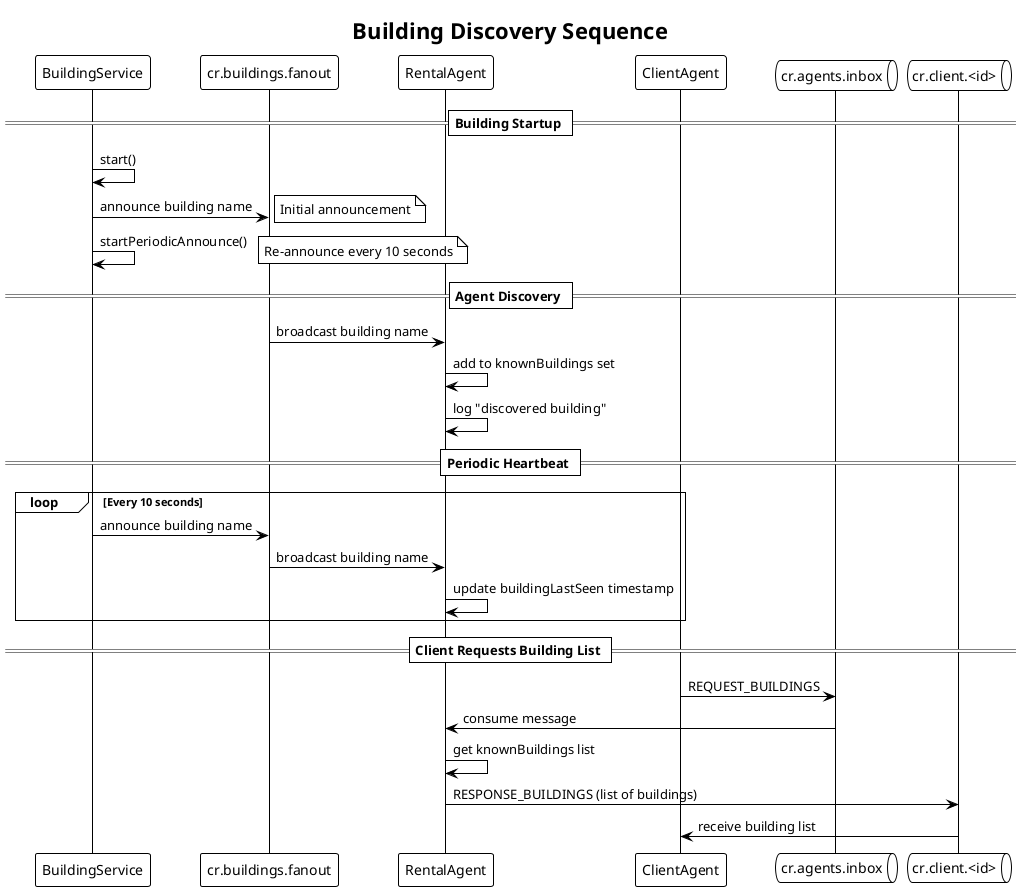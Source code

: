@startuml
!theme plain
title Building Discovery Sequence

participant "BuildingService" as BS
participant "cr.buildings.fanout" as FE
participant "RentalAgent" as RA
participant "ClientAgent" as CA
queue "cr.agents.inbox" as AQ
queue "cr.client.<id>" as CQ

== Building Startup ==
BS -> BS: start()
BS -> FE: announce building name
note right: Initial announcement
BS -> BS: startPeriodicAnnounce()
note right: Re-announce every 10 seconds

== Agent Discovery ==
FE -> RA: broadcast building name
RA -> RA: add to knownBuildings set
RA -> RA: log "discovered building"

== Periodic Heartbeat ==
loop Every 10 seconds
    BS -> FE: announce building name
    FE -> RA: broadcast building name
    RA -> RA: update buildingLastSeen timestamp
end

== Client Requests Building List ==
CA -> AQ: REQUEST_BUILDINGS
AQ -> RA: consume message
RA -> RA: get knownBuildings list
RA -> CQ: RESPONSE_BUILDINGS (list of buildings)
CQ -> CA: receive building list

@enduml
